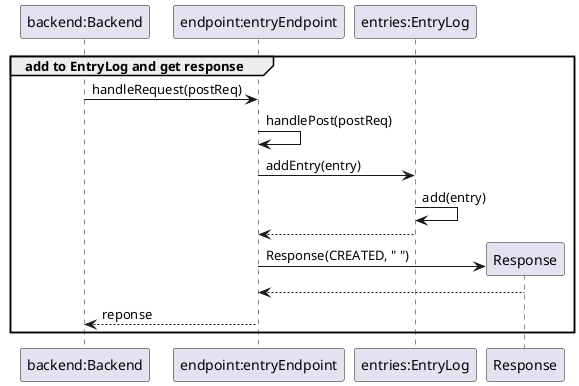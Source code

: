 @startuml
'https://plantuml.com/sequence-diagram
group add to EntryLog and get response

participant "backend:Backend" as Backend
participant "endpoint:entryEndpoint" as Endpoint
participant "entries:EntryLog" as EntryLog


Backend -> Endpoint : handleRequest(postReq)
Endpoint -> Endpoint : handlePost(postReq)
Endpoint -> EntryLog : addEntry(entry)
EntryLog -> EntryLog : add(entry)
EntryLog --> Endpoint
Endpoint -> Response ** : Response(CREATED, " ")
Response --> Endpoint
Endpoint --> Backend : reponse
end

@enduml